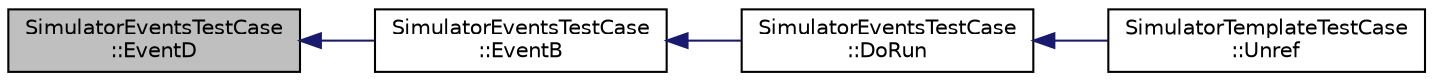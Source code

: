 digraph "SimulatorEventsTestCase::EventD"
{
  edge [fontname="Helvetica",fontsize="10",labelfontname="Helvetica",labelfontsize="10"];
  node [fontname="Helvetica",fontsize="10",shape=record];
  rankdir="LR";
  Node1 [label="SimulatorEventsTestCase\l::EventD",height=0.2,width=0.4,color="black", fillcolor="grey75", style="filled", fontcolor="black"];
  Node1 -> Node2 [dir="back",color="midnightblue",fontsize="10",style="solid"];
  Node2 [label="SimulatorEventsTestCase\l::EventB",height=0.2,width=0.4,color="black", fillcolor="white", style="filled",URL="$da/dc2/classSimulatorEventsTestCase.html#a6ca4d5ed1b7cd1774aebf0a37b470808"];
  Node2 -> Node3 [dir="back",color="midnightblue",fontsize="10",style="solid"];
  Node3 [label="SimulatorEventsTestCase\l::DoRun",height=0.2,width=0.4,color="black", fillcolor="white", style="filled",URL="$da/dc2/classSimulatorEventsTestCase.html#a00040d668dfec666439e200cbf653807",tooltip="Implementation to actually run this TestCase. "];
  Node3 -> Node4 [dir="back",color="midnightblue",fontsize="10",style="solid"];
  Node4 [label="SimulatorTemplateTestCase\l::Unref",height=0.2,width=0.4,color="black", fillcolor="white", style="filled",URL="$d6/d69/classSimulatorTemplateTestCase.html#ac9ee0f8189102dde1f46d60e8da87486"];
}
